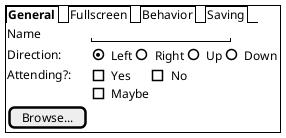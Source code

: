 @startsalt

{+

    {/ <b>General | Fullscreen | Behavior | Saving }

    {
    Name         | "                 "
    Direction:   | { (X) Left | () Right | () Up | () Down }
    Attending?:  | {  [] Yes | [] No
                      [] Maybe }
     [Browse...] }
    }

}

@endsalt